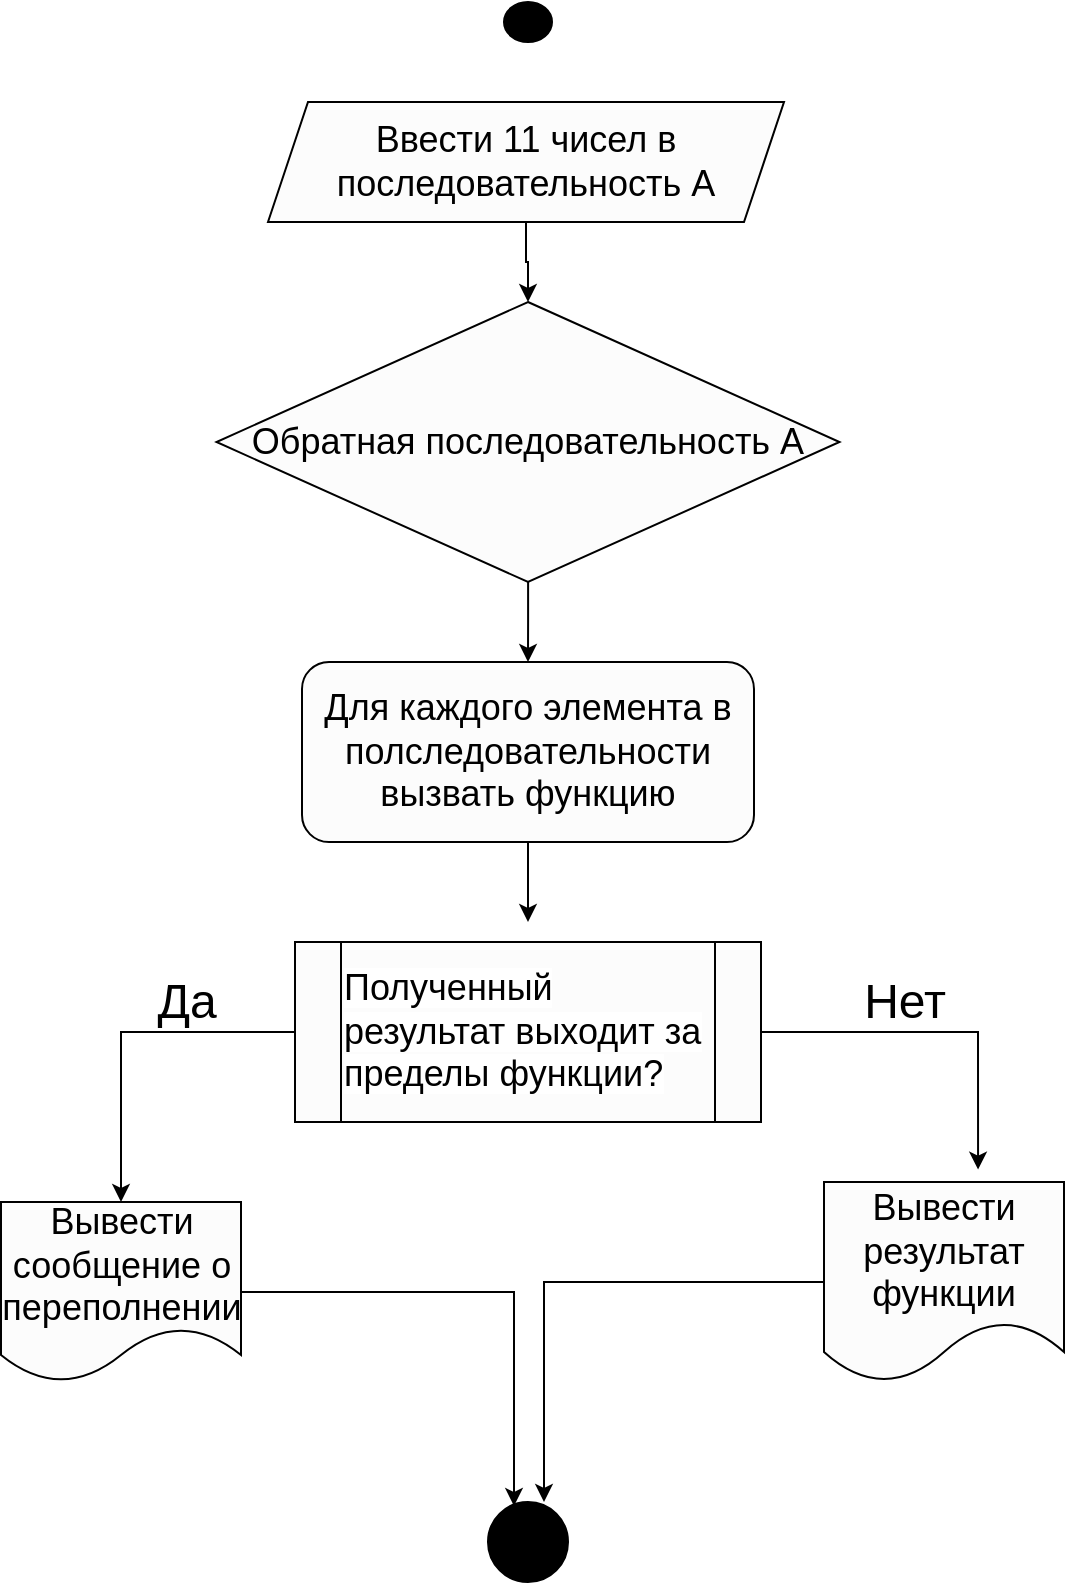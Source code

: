 <mxfile version="14.9.2" type="github">
  <diagram id="jz84Vvqjcb3qABP4qZ7d" name="Page-1">
    <mxGraphModel dx="782" dy="739" grid="1" gridSize="10" guides="1" tooltips="1" connect="1" arrows="1" fold="1" page="1" pageScale="1" pageWidth="827" pageHeight="1169" math="0" shadow="0">
      <root>
        <mxCell id="0" />
        <mxCell id="1" parent="0" />
        <mxCell id="BaBQhX0LWxd9E4BDWXPx-1" value="" style="ellipse;whiteSpace=wrap;html=1;fillColor=#000000;" vertex="1" parent="1">
          <mxGeometry x="370" y="10" width="24" height="20" as="geometry" />
        </mxCell>
        <mxCell id="BaBQhX0LWxd9E4BDWXPx-22" style="edgeStyle=orthogonalEdgeStyle;rounded=0;orthogonalLoop=1;jettySize=auto;html=1;entryX=0.5;entryY=0;entryDx=0;entryDy=0;" edge="1" parent="1" source="BaBQhX0LWxd9E4BDWXPx-3" target="BaBQhX0LWxd9E4BDWXPx-9">
          <mxGeometry relative="1" as="geometry" />
        </mxCell>
        <mxCell id="BaBQhX0LWxd9E4BDWXPx-3" value="&lt;span style=&quot;font-size: 18px&quot;&gt;Ввести 11 чисел в последовательность А&lt;/span&gt;" style="shape=parallelogram;perimeter=parallelogramPerimeter;whiteSpace=wrap;html=1;fixedSize=1;fillColor=#FCFCFC;" vertex="1" parent="1">
          <mxGeometry x="252" y="60" width="258" height="60" as="geometry" />
        </mxCell>
        <mxCell id="BaBQhX0LWxd9E4BDWXPx-24" style="edgeStyle=orthogonalEdgeStyle;rounded=0;orthogonalLoop=1;jettySize=auto;html=1;entryX=0.5;entryY=0;entryDx=0;entryDy=0;" edge="1" parent="1" source="BaBQhX0LWxd9E4BDWXPx-9" target="BaBQhX0LWxd9E4BDWXPx-12">
          <mxGeometry relative="1" as="geometry" />
        </mxCell>
        <mxCell id="BaBQhX0LWxd9E4BDWXPx-9" value="&lt;span style=&quot;font-size: 18px&quot;&gt;Обратная последовательность А&lt;/span&gt;" style="rhombus;whiteSpace=wrap;html=1;fillColor=#FCFCFC;" vertex="1" parent="1">
          <mxGeometry x="226.25" y="160" width="311.5" height="140" as="geometry" />
        </mxCell>
        <mxCell id="BaBQhX0LWxd9E4BDWXPx-25" style="edgeStyle=orthogonalEdgeStyle;rounded=0;orthogonalLoop=1;jettySize=auto;html=1;" edge="1" parent="1" source="BaBQhX0LWxd9E4BDWXPx-12">
          <mxGeometry relative="1" as="geometry">
            <mxPoint x="382" y="470" as="targetPoint" />
          </mxGeometry>
        </mxCell>
        <mxCell id="BaBQhX0LWxd9E4BDWXPx-12" value="&lt;span style=&quot;font-size: 18px&quot;&gt;Для каждого элемента в полследовательности вызвать функцию&lt;/span&gt;" style="rounded=1;whiteSpace=wrap;html=1;fillColor=#FCFCFC;" vertex="1" parent="1">
          <mxGeometry x="269" y="340" width="226" height="90" as="geometry" />
        </mxCell>
        <mxCell id="BaBQhX0LWxd9E4BDWXPx-21" style="edgeStyle=orthogonalEdgeStyle;rounded=0;orthogonalLoop=1;jettySize=auto;html=1;exitX=0.5;exitY=1;exitDx=0;exitDy=0;" edge="1" parent="1" source="BaBQhX0LWxd9E4BDWXPx-15">
          <mxGeometry relative="1" as="geometry">
            <mxPoint x="382" y="560" as="targetPoint" />
          </mxGeometry>
        </mxCell>
        <mxCell id="BaBQhX0LWxd9E4BDWXPx-27" style="edgeStyle=orthogonalEdgeStyle;rounded=0;orthogonalLoop=1;jettySize=auto;html=1;" edge="1" parent="1" source="BaBQhX0LWxd9E4BDWXPx-15" target="BaBQhX0LWxd9E4BDWXPx-18">
          <mxGeometry relative="1" as="geometry" />
        </mxCell>
        <mxCell id="BaBQhX0LWxd9E4BDWXPx-28" style="edgeStyle=orthogonalEdgeStyle;rounded=0;orthogonalLoop=1;jettySize=auto;html=1;exitX=1;exitY=0.5;exitDx=0;exitDy=0;entryX=0.642;entryY=-0.062;entryDx=0;entryDy=0;entryPerimeter=0;" edge="1" parent="1" source="BaBQhX0LWxd9E4BDWXPx-15" target="BaBQhX0LWxd9E4BDWXPx-19">
          <mxGeometry relative="1" as="geometry" />
        </mxCell>
        <mxCell id="BaBQhX0LWxd9E4BDWXPx-15" value="&lt;div style=&quot;text-align: left&quot;&gt;&lt;font face=&quot;montserrat, tahoma, meiryo, sans-serif&quot;&gt;&lt;span style=&quot;font-size: 18px ; background-color: rgb(255 , 255 , 255)&quot;&gt;Полученный результат выходит за пределы функции?&lt;/span&gt;&lt;/font&gt;&lt;/div&gt;" style="shape=process;whiteSpace=wrap;html=1;backgroundOutline=1;fillColor=#FCFCFC;" vertex="1" parent="1">
          <mxGeometry x="265.5" y="480" width="233" height="90" as="geometry" />
        </mxCell>
        <mxCell id="BaBQhX0LWxd9E4BDWXPx-30" style="edgeStyle=orthogonalEdgeStyle;rounded=0;orthogonalLoop=1;jettySize=auto;html=1;entryX=0.325;entryY=0.05;entryDx=0;entryDy=0;entryPerimeter=0;" edge="1" parent="1" source="BaBQhX0LWxd9E4BDWXPx-18" target="BaBQhX0LWxd9E4BDWXPx-29">
          <mxGeometry relative="1" as="geometry" />
        </mxCell>
        <mxCell id="BaBQhX0LWxd9E4BDWXPx-18" value="&lt;font style=&quot;font-size: 18px&quot;&gt;Вывести сообщение о переполнении&lt;/font&gt;" style="shape=document;whiteSpace=wrap;html=1;boundedLbl=1;fillColor=#FCFCFC;" vertex="1" parent="1">
          <mxGeometry x="118.5" y="610" width="120" height="90" as="geometry" />
        </mxCell>
        <mxCell id="BaBQhX0LWxd9E4BDWXPx-31" style="edgeStyle=orthogonalEdgeStyle;rounded=0;orthogonalLoop=1;jettySize=auto;html=1;entryX=0.7;entryY=0;entryDx=0;entryDy=0;entryPerimeter=0;" edge="1" parent="1" source="BaBQhX0LWxd9E4BDWXPx-19" target="BaBQhX0LWxd9E4BDWXPx-29">
          <mxGeometry relative="1" as="geometry" />
        </mxCell>
        <mxCell id="BaBQhX0LWxd9E4BDWXPx-19" value="&lt;font style=&quot;font-size: 18px&quot;&gt;Вывести результат&lt;br&gt;функции&lt;br&gt;&lt;/font&gt;" style="shape=document;whiteSpace=wrap;html=1;boundedLbl=1;fillColor=#FCFCFC;" vertex="1" parent="1">
          <mxGeometry x="530" y="600" width="120" height="100" as="geometry" />
        </mxCell>
        <mxCell id="BaBQhX0LWxd9E4BDWXPx-29" value="" style="ellipse;whiteSpace=wrap;html=1;fillColor=#000000;" vertex="1" parent="1">
          <mxGeometry x="362" y="760" width="40" height="40" as="geometry" />
        </mxCell>
        <mxCell id="BaBQhX0LWxd9E4BDWXPx-32" value="&lt;font style=&quot;font-size: 24px&quot;&gt;Да&lt;/font&gt;" style="text;html=1;align=center;verticalAlign=middle;resizable=0;points=[];autosize=1;strokeColor=none;" vertex="1" parent="1">
          <mxGeometry x="186.25" y="500" width="50" height="20" as="geometry" />
        </mxCell>
        <mxCell id="BaBQhX0LWxd9E4BDWXPx-33" value="&lt;font style=&quot;font-size: 24px&quot;&gt;Нет&lt;/font&gt;" style="text;html=1;align=center;verticalAlign=middle;resizable=0;points=[];autosize=1;strokeColor=none;" vertex="1" parent="1">
          <mxGeometry x="540" y="500" width="60" height="20" as="geometry" />
        </mxCell>
      </root>
    </mxGraphModel>
  </diagram>
</mxfile>
